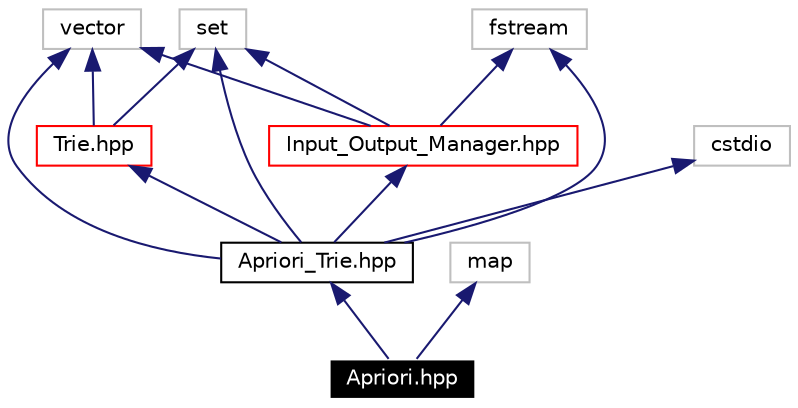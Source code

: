 digraph G
{
  edge [fontname="Helvetica",fontsize=10,labelfontname="Helvetica",labelfontsize=10];
  node [fontname="Helvetica",fontsize=10,shape=record];
  Node1 [label="Apriori.hpp",height=0.2,width=0.4,color="white", fillcolor="black", style="filled" fontcolor="white"];
  Node2 -> Node1 [dir=back,color="midnightblue",fontsize=10,style="solid",fontname="Helvetica"];
  Node2 [label="Apriori_Trie.hpp",height=0.2,width=0.4,color="black",URL="$Apriori__Trie_8hpp.html"];
  Node3 -> Node2 [dir=back,color="midnightblue",fontsize=10,style="solid",fontname="Helvetica"];
  Node3 [label="Trie.hpp",height=0.2,width=0.4,color="red",URL="$Trie_8hpp.html"];
  Node4 -> Node3 [dir=back,color="midnightblue",fontsize=10,style="solid",fontname="Helvetica"];
  Node4 [label="vector",height=0.2,width=0.4,color="grey75"];
  Node5 -> Node3 [dir=back,color="midnightblue",fontsize=10,style="solid",fontname="Helvetica"];
  Node5 [label="set",height=0.2,width=0.4,color="grey75"];
  Node6 -> Node2 [dir=back,color="midnightblue",fontsize=10,style="solid",fontname="Helvetica"];
  Node6 [label="Input_Output_Manager.hpp",height=0.2,width=0.4,color="red",URL="$Input__Output__Manager_8hpp.html"];
  Node7 -> Node6 [dir=back,color="midnightblue",fontsize=10,style="solid",fontname="Helvetica"];
  Node7 [label="fstream",height=0.2,width=0.4,color="grey75"];
  Node4 -> Node6 [dir=back,color="midnightblue",fontsize=10,style="solid",fontname="Helvetica"];
  Node5 -> Node6 [dir=back,color="midnightblue",fontsize=10,style="solid",fontname="Helvetica"];
  Node7 -> Node2 [dir=back,color="midnightblue",fontsize=10,style="solid",fontname="Helvetica"];
  Node5 -> Node2 [dir=back,color="midnightblue",fontsize=10,style="solid",fontname="Helvetica"];
  Node4 -> Node2 [dir=back,color="midnightblue",fontsize=10,style="solid",fontname="Helvetica"];
  Node8 -> Node2 [dir=back,color="midnightblue",fontsize=10,style="solid",fontname="Helvetica"];
  Node8 [label="cstdio",height=0.2,width=0.4,color="grey75"];
  Node9 -> Node1 [dir=back,color="midnightblue",fontsize=10,style="solid",fontname="Helvetica"];
  Node9 [label="map",height=0.2,width=0.4,color="grey75"];
}
